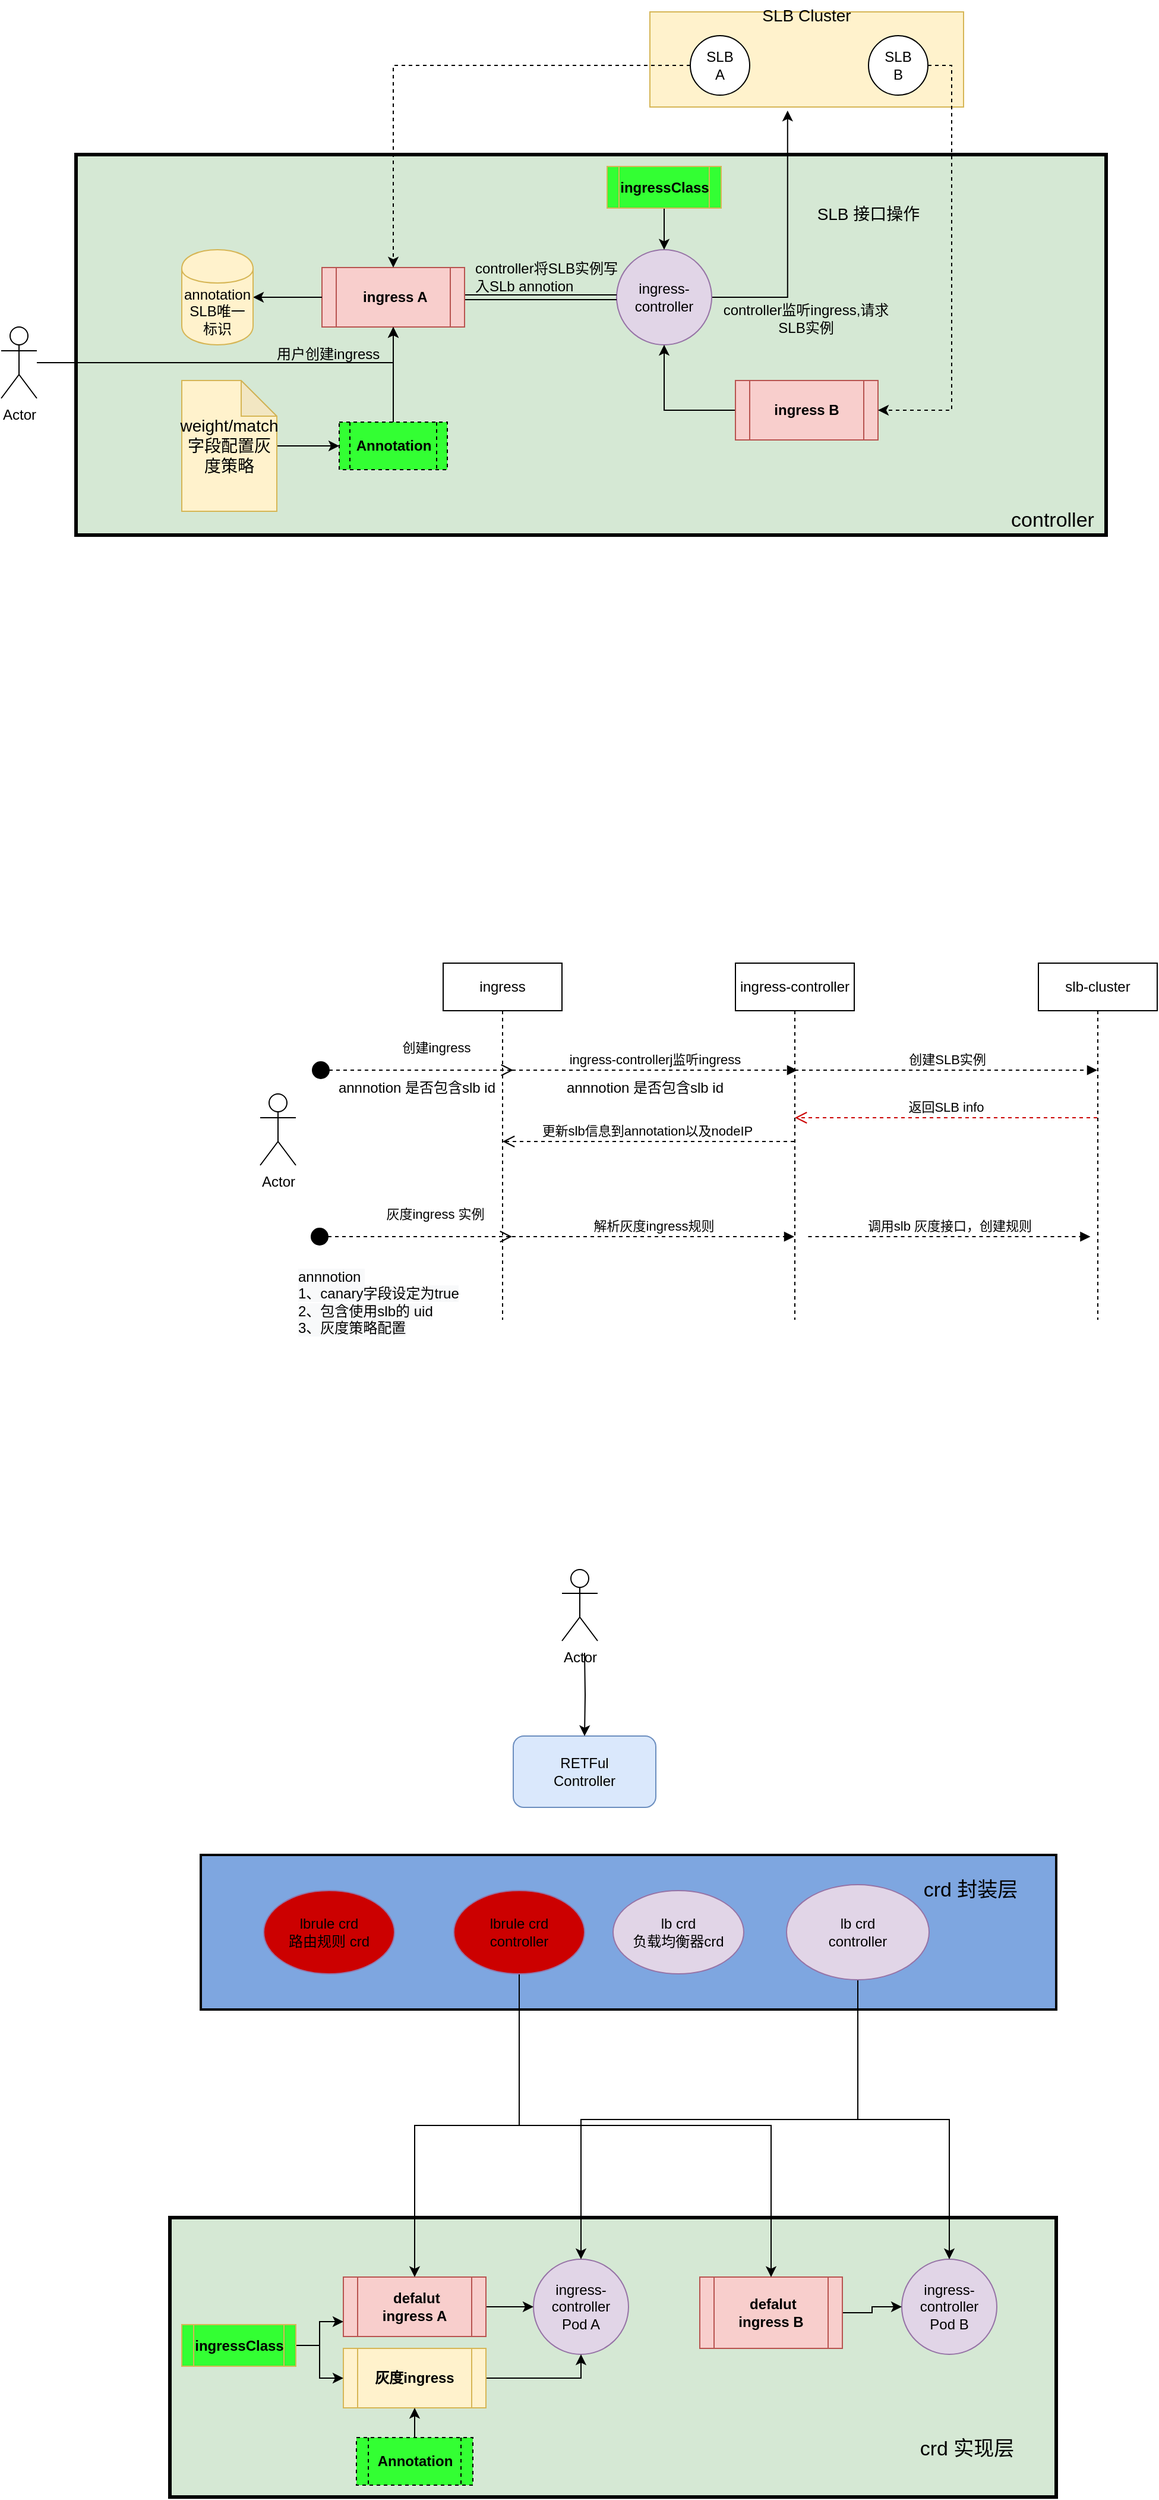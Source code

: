 <mxfile version="14.2.7" type="github">
  <diagram id="-a6WbMNMecBKhR_LUQmN" name="Page-1">
    <mxGraphModel dx="2249" dy="762" grid="1" gridSize="10" guides="1" tooltips="1" connect="1" arrows="1" fold="1" page="1" pageScale="1" pageWidth="827" pageHeight="1169" math="0" shadow="0">
      <root>
        <mxCell id="0" />
        <mxCell id="1" parent="0" />
        <mxCell id="vOmSmcSsYQoTvt3sn1gA-2" value="" style="rounded=0;whiteSpace=wrap;html=1;fillColor=#D5E8D4;strokeWidth=3;" parent="1" vertex="1">
          <mxGeometry x="-37" y="450" width="867" height="320" as="geometry" />
        </mxCell>
        <mxCell id="-X7AAwdDszs8J3Nbo_TD-4" style="edgeStyle=orthogonalEdgeStyle;rounded=0;orthogonalLoop=1;jettySize=auto;html=1;exitX=1;exitY=0.5;exitDx=0;exitDy=0;entryX=0.439;entryY=1.038;entryDx=0;entryDy=0;entryPerimeter=0;" parent="1" source="hpvgZ9Z2Bp3K3JRqvIrx-3" target="-X7AAwdDszs8J3Nbo_TD-3" edge="1">
          <mxGeometry relative="1" as="geometry" />
        </mxCell>
        <mxCell id="hpvgZ9Z2Bp3K3JRqvIrx-3" value="ingress-controller" style="ellipse;whiteSpace=wrap;html=1;aspect=fixed;fillColor=#e1d5e7;strokeColor=#9673a6;" parent="1" vertex="1">
          <mxGeometry x="418" y="530" width="80" height="80" as="geometry" />
        </mxCell>
        <mxCell id="hpvgZ9Z2Bp3K3JRqvIrx-8" style="edgeStyle=orthogonalEdgeStyle;rounded=0;orthogonalLoop=1;jettySize=auto;html=1;shape=link;" parent="1" source="hpvgZ9Z2Bp3K3JRqvIrx-5" target="hpvgZ9Z2Bp3K3JRqvIrx-3" edge="1">
          <mxGeometry relative="1" as="geometry" />
        </mxCell>
        <mxCell id="hpvgZ9Z2Bp3K3JRqvIrx-5" value="&lt;b&gt;&amp;nbsp;ingress A&lt;/b&gt;" style="shape=process;whiteSpace=wrap;html=1;backgroundOutline=1;fillColor=#f8cecc;strokeColor=#b85450;" parent="1" vertex="1">
          <mxGeometry x="170" y="545" width="120" height="50" as="geometry" />
        </mxCell>
        <mxCell id="fVGdnSSe7ji3oed5YOI--9" style="edgeStyle=orthogonalEdgeStyle;rounded=0;orthogonalLoop=1;jettySize=auto;html=1;entryX=0.5;entryY=1;entryDx=0;entryDy=0;" edge="1" parent="1" source="hpvgZ9Z2Bp3K3JRqvIrx-11" target="hpvgZ9Z2Bp3K3JRqvIrx-5">
          <mxGeometry relative="1" as="geometry" />
        </mxCell>
        <mxCell id="hpvgZ9Z2Bp3K3JRqvIrx-11" value="Actor" style="shape=umlActor;verticalLabelPosition=bottom;verticalAlign=top;html=1;outlineConnect=0;" parent="1" vertex="1">
          <mxGeometry x="-100" y="595" width="30" height="60" as="geometry" />
        </mxCell>
        <mxCell id="fVGdnSSe7ji3oed5YOI--2" style="edgeStyle=orthogonalEdgeStyle;rounded=0;orthogonalLoop=1;jettySize=auto;html=1;" edge="1" parent="1" source="hpvgZ9Z2Bp3K3JRqvIrx-15" target="hpvgZ9Z2Bp3K3JRqvIrx-3">
          <mxGeometry relative="1" as="geometry" />
        </mxCell>
        <mxCell id="hpvgZ9Z2Bp3K3JRqvIrx-15" value="&lt;b&gt;ingress B&lt;/b&gt;" style="shape=process;whiteSpace=wrap;html=1;backgroundOutline=1;fillColor=#f8cecc;strokeColor=#b85450;" parent="1" vertex="1">
          <mxGeometry x="518" y="640" width="120" height="50" as="geometry" />
        </mxCell>
        <mxCell id="vOmSmcSsYQoTvt3sn1gA-5" value="&lt;span style=&quot;font-size: 17px&quot;&gt;controller&lt;/span&gt;" style="text;html=1;strokeColor=none;fillColor=none;align=center;verticalAlign=middle;whiteSpace=wrap;rounded=0;" parent="1" vertex="1">
          <mxGeometry x="720" y="745" width="130" height="25" as="geometry" />
        </mxCell>
        <mxCell id="fjbLA8fiJLUt6OWSz7z5-8" style="edgeStyle=orthogonalEdgeStyle;rounded=0;orthogonalLoop=1;jettySize=auto;html=1;entryX=0.5;entryY=1;entryDx=0;entryDy=0;" parent="1" source="fjbLA8fiJLUt6OWSz7z5-1" target="hpvgZ9Z2Bp3K3JRqvIrx-5" edge="1">
          <mxGeometry relative="1" as="geometry">
            <mxPoint x="188" y="660" as="targetPoint" />
          </mxGeometry>
        </mxCell>
        <mxCell id="fjbLA8fiJLUt6OWSz7z5-1" value="&lt;b&gt;Annotation&lt;/b&gt;" style="shape=process;whiteSpace=wrap;html=1;backgroundOutline=1;fillColor=#33FF33;dashed=1;" parent="1" vertex="1">
          <mxGeometry x="184.5" y="675" width="91" height="40" as="geometry" />
        </mxCell>
        <mxCell id="3VX2ZSSgDS8gGPlXFFOe-15" value="" style="rounded=0;whiteSpace=wrap;html=1;fillColor=#D5E8D4;strokeWidth=3;" parent="1" vertex="1">
          <mxGeometry x="42" y="2185" width="746" height="235" as="geometry" />
        </mxCell>
        <mxCell id="3VX2ZSSgDS8gGPlXFFOe-16" value="" style="rounded=0;whiteSpace=wrap;html=1;fillColor=#7EA6E0;strokeWidth=2;" parent="1" vertex="1">
          <mxGeometry x="68" y="1880" width="720" height="130" as="geometry" />
        </mxCell>
        <mxCell id="3VX2ZSSgDS8gGPlXFFOe-17" value="RETFul&lt;br&gt;Controller" style="rounded=1;whiteSpace=wrap;html=1;fillColor=#dae8fc;strokeColor=#6c8ebf;" parent="1" vertex="1">
          <mxGeometry x="331" y="1780" width="120" height="60" as="geometry" />
        </mxCell>
        <mxCell id="3VX2ZSSgDS8gGPlXFFOe-18" value="ingress-controller&lt;br&gt;Pod A" style="ellipse;whiteSpace=wrap;html=1;aspect=fixed;fillColor=#e1d5e7;strokeColor=#9673a6;" parent="1" vertex="1">
          <mxGeometry x="348" y="2220" width="80" height="80" as="geometry" />
        </mxCell>
        <mxCell id="3VX2ZSSgDS8gGPlXFFOe-19" style="edgeStyle=orthogonalEdgeStyle;rounded=0;orthogonalLoop=1;jettySize=auto;html=1;" parent="1" source="3VX2ZSSgDS8gGPlXFFOe-20" target="3VX2ZSSgDS8gGPlXFFOe-18" edge="1">
          <mxGeometry relative="1" as="geometry" />
        </mxCell>
        <mxCell id="3VX2ZSSgDS8gGPlXFFOe-20" value="&lt;b&gt;&amp;nbsp;defalut&lt;br&gt;ingress A&lt;/b&gt;" style="shape=process;whiteSpace=wrap;html=1;backgroundOutline=1;fillColor=#f8cecc;strokeColor=#b85450;" parent="1" vertex="1">
          <mxGeometry x="188" y="2235" width="120" height="50" as="geometry" />
        </mxCell>
        <mxCell id="3VX2ZSSgDS8gGPlXFFOe-21" style="edgeStyle=orthogonalEdgeStyle;rounded=0;orthogonalLoop=1;jettySize=auto;html=1;entryX=0.5;entryY=1;entryDx=0;entryDy=0;" parent="1" source="3VX2ZSSgDS8gGPlXFFOe-22" target="3VX2ZSSgDS8gGPlXFFOe-18" edge="1">
          <mxGeometry relative="1" as="geometry" />
        </mxCell>
        <mxCell id="3VX2ZSSgDS8gGPlXFFOe-22" value="&lt;b&gt;灰度ingress&lt;/b&gt;" style="shape=process;whiteSpace=wrap;html=1;backgroundOutline=1;fillColor=#fff2cc;strokeColor=#d6b656;" parent="1" vertex="1">
          <mxGeometry x="188" y="2295" width="120" height="50" as="geometry" />
        </mxCell>
        <mxCell id="3VX2ZSSgDS8gGPlXFFOe-23" value="lb crd&lt;br&gt;负载均衡器crd" style="ellipse;whiteSpace=wrap;html=1;fillColor=#e1d5e7;strokeColor=#9673a6;" parent="1" vertex="1">
          <mxGeometry x="415" y="1910" width="110" height="70" as="geometry" />
        </mxCell>
        <mxCell id="3VX2ZSSgDS8gGPlXFFOe-24" style="edgeStyle=orthogonalEdgeStyle;rounded=0;orthogonalLoop=1;jettySize=auto;html=1;" parent="1" target="3VX2ZSSgDS8gGPlXFFOe-17" edge="1">
          <mxGeometry relative="1" as="geometry">
            <mxPoint x="391" y="1710" as="sourcePoint" />
          </mxGeometry>
        </mxCell>
        <mxCell id="3VX2ZSSgDS8gGPlXFFOe-25" value="Actor" style="shape=umlActor;verticalLabelPosition=bottom;verticalAlign=top;html=1;outlineConnect=0;" parent="1" vertex="1">
          <mxGeometry x="372" y="1640" width="30" height="60" as="geometry" />
        </mxCell>
        <mxCell id="3VX2ZSSgDS8gGPlXFFOe-26" value="ingress-controller&lt;br&gt;Pod B" style="ellipse;whiteSpace=wrap;html=1;aspect=fixed;fillColor=#e1d5e7;strokeColor=#9673a6;" parent="1" vertex="1">
          <mxGeometry x="658" y="2220" width="80" height="80" as="geometry" />
        </mxCell>
        <mxCell id="3VX2ZSSgDS8gGPlXFFOe-27" style="edgeStyle=orthogonalEdgeStyle;rounded=0;orthogonalLoop=1;jettySize=auto;html=1;" parent="1" source="3VX2ZSSgDS8gGPlXFFOe-28" target="3VX2ZSSgDS8gGPlXFFOe-26" edge="1">
          <mxGeometry relative="1" as="geometry" />
        </mxCell>
        <mxCell id="3VX2ZSSgDS8gGPlXFFOe-28" value="&lt;b&gt;&amp;nbsp;defalut&lt;br&gt;ingress B&lt;/b&gt;" style="shape=process;whiteSpace=wrap;html=1;backgroundOutline=1;fillColor=#f8cecc;strokeColor=#b85450;" parent="1" vertex="1">
          <mxGeometry x="488" y="2235" width="120" height="60" as="geometry" />
        </mxCell>
        <mxCell id="3VX2ZSSgDS8gGPlXFFOe-29" value="&lt;font style=&quot;font-size: 17px&quot;&gt;crd 封装层&lt;/font&gt;" style="text;html=1;strokeColor=none;fillColor=none;align=center;verticalAlign=middle;whiteSpace=wrap;rounded=0;" parent="1" vertex="1">
          <mxGeometry x="661" y="1900" width="110" height="20" as="geometry" />
        </mxCell>
        <mxCell id="3VX2ZSSgDS8gGPlXFFOe-30" value="&lt;font style=&quot;font-size: 17px&quot;&gt;crd 实现层&lt;/font&gt;" style="text;html=1;strokeColor=none;fillColor=none;align=center;verticalAlign=middle;whiteSpace=wrap;rounded=0;" parent="1" vertex="1">
          <mxGeometry x="653" y="2370" width="120" height="20" as="geometry" />
        </mxCell>
        <mxCell id="3VX2ZSSgDS8gGPlXFFOe-31" style="edgeStyle=orthogonalEdgeStyle;rounded=0;orthogonalLoop=1;jettySize=auto;html=1;exitX=1;exitY=0.5;exitDx=0;exitDy=0;entryX=0;entryY=0.75;entryDx=0;entryDy=0;" parent="1" source="3VX2ZSSgDS8gGPlXFFOe-33" target="3VX2ZSSgDS8gGPlXFFOe-20" edge="1">
          <mxGeometry relative="1" as="geometry" />
        </mxCell>
        <mxCell id="3VX2ZSSgDS8gGPlXFFOe-32" style="edgeStyle=orthogonalEdgeStyle;rounded=0;orthogonalLoop=1;jettySize=auto;html=1;" parent="1" source="3VX2ZSSgDS8gGPlXFFOe-33" target="3VX2ZSSgDS8gGPlXFFOe-22" edge="1">
          <mxGeometry relative="1" as="geometry" />
        </mxCell>
        <mxCell id="3VX2ZSSgDS8gGPlXFFOe-33" value="&lt;b&gt;ingressClass&lt;/b&gt;" style="shape=process;whiteSpace=wrap;html=1;backgroundOutline=1;strokeColor=#d6b656;fillColor=#33FF33;" parent="1" vertex="1">
          <mxGeometry x="52" y="2275" width="96" height="35" as="geometry" />
        </mxCell>
        <mxCell id="3VX2ZSSgDS8gGPlXFFOe-34" style="edgeStyle=orthogonalEdgeStyle;rounded=0;orthogonalLoop=1;jettySize=auto;html=1;entryX=0.5;entryY=1;entryDx=0;entryDy=0;" parent="1" source="3VX2ZSSgDS8gGPlXFFOe-35" target="3VX2ZSSgDS8gGPlXFFOe-22" edge="1">
          <mxGeometry relative="1" as="geometry" />
        </mxCell>
        <mxCell id="3VX2ZSSgDS8gGPlXFFOe-35" value="&lt;b&gt;Annotation&lt;/b&gt;" style="shape=process;whiteSpace=wrap;html=1;backgroundOutline=1;fillColor=#33FF33;dashed=1;" parent="1" vertex="1">
          <mxGeometry x="199" y="2370" width="98" height="40" as="geometry" />
        </mxCell>
        <mxCell id="3VX2ZSSgDS8gGPlXFFOe-36" style="edgeStyle=orthogonalEdgeStyle;rounded=0;orthogonalLoop=1;jettySize=auto;html=1;exitX=0.5;exitY=1;exitDx=0;exitDy=0;" parent="1" source="3VX2ZSSgDS8gGPlXFFOe-38" target="3VX2ZSSgDS8gGPlXFFOe-26" edge="1">
          <mxGeometry relative="1" as="geometry" />
        </mxCell>
        <mxCell id="3VX2ZSSgDS8gGPlXFFOe-37" style="edgeStyle=orthogonalEdgeStyle;rounded=0;orthogonalLoop=1;jettySize=auto;html=1;exitX=0.5;exitY=1;exitDx=0;exitDy=0;" parent="1" source="3VX2ZSSgDS8gGPlXFFOe-38" target="3VX2ZSSgDS8gGPlXFFOe-18" edge="1">
          <mxGeometry relative="1" as="geometry" />
        </mxCell>
        <mxCell id="3VX2ZSSgDS8gGPlXFFOe-38" value="lb crd&lt;br&gt;controller" style="ellipse;whiteSpace=wrap;html=1;fillColor=#e1d5e7;strokeColor=#9673a6;" parent="1" vertex="1">
          <mxGeometry x="561" y="1905" width="120" height="80" as="geometry" />
        </mxCell>
        <mxCell id="3VX2ZSSgDS8gGPlXFFOe-39" style="edgeStyle=orthogonalEdgeStyle;rounded=0;orthogonalLoop=1;jettySize=auto;html=1;exitX=0.5;exitY=1;exitDx=0;exitDy=0;" parent="1" source="3VX2ZSSgDS8gGPlXFFOe-42" target="3VX2ZSSgDS8gGPlXFFOe-20" edge="1">
          <mxGeometry relative="1" as="geometry" />
        </mxCell>
        <mxCell id="3VX2ZSSgDS8gGPlXFFOe-40" style="edgeStyle=orthogonalEdgeStyle;rounded=0;orthogonalLoop=1;jettySize=auto;html=1;exitX=0.5;exitY=1;exitDx=0;exitDy=0;" parent="1" source="3VX2ZSSgDS8gGPlXFFOe-42" target="3VX2ZSSgDS8gGPlXFFOe-28" edge="1">
          <mxGeometry relative="1" as="geometry" />
        </mxCell>
        <mxCell id="3VX2ZSSgDS8gGPlXFFOe-41" value="lbrule crd&lt;br&gt;路由规则 crd" style="ellipse;whiteSpace=wrap;html=1;strokeColor=#9673a6;fillColor=#CC0000;" parent="1" vertex="1">
          <mxGeometry x="121" y="1910" width="110" height="70" as="geometry" />
        </mxCell>
        <mxCell id="3VX2ZSSgDS8gGPlXFFOe-42" value="lbrule crd&lt;br&gt;controller" style="ellipse;whiteSpace=wrap;html=1;strokeColor=#9673a6;fillColor=#CC0000;" parent="1" vertex="1">
          <mxGeometry x="281" y="1910" width="110" height="70" as="geometry" />
        </mxCell>
        <mxCell id="fVGdnSSe7ji3oed5YOI--3" style="edgeStyle=orthogonalEdgeStyle;rounded=0;orthogonalLoop=1;jettySize=auto;html=1;exitX=0.5;exitY=1;exitDx=0;exitDy=0;" edge="1" parent="1" source="-X7AAwdDszs8J3Nbo_TD-2" target="hpvgZ9Z2Bp3K3JRqvIrx-3">
          <mxGeometry relative="1" as="geometry" />
        </mxCell>
        <mxCell id="-X7AAwdDszs8J3Nbo_TD-2" value="&lt;b&gt;ingressClass&lt;/b&gt;" style="shape=process;whiteSpace=wrap;html=1;backgroundOutline=1;strokeColor=#d6b656;fillColor=#33FF33;" parent="1" vertex="1">
          <mxGeometry x="410" y="460" width="96" height="35" as="geometry" />
        </mxCell>
        <mxCell id="-X7AAwdDszs8J3Nbo_TD-3" value="" style="rounded=0;whiteSpace=wrap;html=1;fillColor=#fff2cc;strokeColor=#d6b656;" parent="1" vertex="1">
          <mxGeometry x="446" y="330" width="264" height="80" as="geometry" />
        </mxCell>
        <mxCell id="-X7AAwdDszs8J3Nbo_TD-5" value="&lt;font style=&quot;font-size: 14px&quot;&gt;SLB 接口操作&lt;/font&gt;" style="text;html=1;strokeColor=none;fillColor=none;align=center;verticalAlign=middle;whiteSpace=wrap;rounded=0;" parent="1" vertex="1">
          <mxGeometry x="570" y="490" width="120" height="20" as="geometry" />
        </mxCell>
        <mxCell id="-X7AAwdDszs8J3Nbo_TD-8" style="edgeStyle=orthogonalEdgeStyle;rounded=0;orthogonalLoop=1;jettySize=auto;html=1;entryX=0;entryY=0.5;entryDx=0;entryDy=0;" parent="1" source="-X7AAwdDszs8J3Nbo_TD-6" target="fjbLA8fiJLUt6OWSz7z5-1" edge="1">
          <mxGeometry relative="1" as="geometry" />
        </mxCell>
        <mxCell id="-X7AAwdDszs8J3Nbo_TD-6" value="&lt;span lang=&quot;EN-US&quot; style=&quot;font-size: 10.5pt&quot;&gt;weight/match&lt;br&gt;字段配置灰度策略&lt;br&gt;&lt;/span&gt;" style="shape=note;whiteSpace=wrap;html=1;backgroundOutline=1;darkOpacity=0.05;strokeColor=#d6b656;fillColor=#fff2cc;" parent="1" vertex="1">
          <mxGeometry x="52" y="640" width="80" height="110" as="geometry" />
        </mxCell>
        <mxCell id="-X7AAwdDszs8J3Nbo_TD-19" value="" style="edgeStyle=orthogonalEdgeStyle;rounded=0;orthogonalLoop=1;jettySize=auto;html=1;" parent="1" source="hpvgZ9Z2Bp3K3JRqvIrx-5" target="-X7AAwdDszs8J3Nbo_TD-18" edge="1">
          <mxGeometry relative="1" as="geometry">
            <mxPoint x="100" y="600" as="sourcePoint" />
          </mxGeometry>
        </mxCell>
        <mxCell id="-X7AAwdDszs8J3Nbo_TD-12" value="controller监听ingress,请求SLB实例" style="text;html=1;strokeColor=none;fillColor=none;align=center;verticalAlign=middle;whiteSpace=wrap;rounded=0;" parent="1" vertex="1">
          <mxGeometry x="498" y="580" width="159" height="15" as="geometry" />
        </mxCell>
        <mxCell id="-X7AAwdDszs8J3Nbo_TD-14" value="controller将SLB实例写入SLb annotion" style="text;html=1;strokeColor=none;fillColor=none;align=left;verticalAlign=middle;whiteSpace=wrap;rounded=0;" parent="1" vertex="1">
          <mxGeometry x="297" y="545" width="132" height="15" as="geometry" />
        </mxCell>
        <mxCell id="-X7AAwdDszs8J3Nbo_TD-18" value="annotation&lt;br&gt;SLB唯一标识" style="shape=cylinder;whiteSpace=wrap;html=1;boundedLbl=1;backgroundOutline=1;rounded=1;fillColor=#fff2cc;strokeColor=#d6b656;" parent="1" vertex="1">
          <mxGeometry x="52" y="530" width="60" height="80" as="geometry" />
        </mxCell>
        <mxCell id="fVGdnSSe7ji3oed5YOI--8" style="edgeStyle=orthogonalEdgeStyle;rounded=0;orthogonalLoop=1;jettySize=auto;html=1;exitX=0;exitY=0.5;exitDx=0;exitDy=0;entryX=0.5;entryY=0;entryDx=0;entryDy=0;dashed=1;" edge="1" parent="1" source="fNy8cyDAZZY_VoHiJf9O-1" target="hpvgZ9Z2Bp3K3JRqvIrx-5">
          <mxGeometry relative="1" as="geometry" />
        </mxCell>
        <mxCell id="fNy8cyDAZZY_VoHiJf9O-1" value="SLB&lt;br&gt;A" style="ellipse;whiteSpace=wrap;html=1;aspect=fixed;" parent="1" vertex="1">
          <mxGeometry x="480" y="350" width="50" height="50" as="geometry" />
        </mxCell>
        <mxCell id="fNy8cyDAZZY_VoHiJf9O-4" style="edgeStyle=orthogonalEdgeStyle;rounded=0;orthogonalLoop=1;jettySize=auto;html=1;exitX=1;exitY=0.5;exitDx=0;exitDy=0;entryX=1;entryY=0.5;entryDx=0;entryDy=0;dashed=1;" parent="1" source="fNy8cyDAZZY_VoHiJf9O-2" target="hpvgZ9Z2Bp3K3JRqvIrx-15" edge="1">
          <mxGeometry relative="1" as="geometry" />
        </mxCell>
        <mxCell id="fNy8cyDAZZY_VoHiJf9O-2" value="&lt;span&gt;SLB&lt;/span&gt;&lt;br&gt;B" style="ellipse;whiteSpace=wrap;html=1;aspect=fixed;" parent="1" vertex="1">
          <mxGeometry x="630" y="350" width="50" height="50" as="geometry" />
        </mxCell>
        <mxCell id="fNy8cyDAZZY_VoHiJf9O-5" value="&lt;font style=&quot;font-size: 14px&quot;&gt;SLB Cluster&lt;/font&gt;" style="text;html=1;strokeColor=none;fillColor=none;align=center;verticalAlign=middle;whiteSpace=wrap;rounded=0;" parent="1" vertex="1">
          <mxGeometry x="512.5" y="320" width="130" height="25" as="geometry" />
        </mxCell>
        <mxCell id="fNy8cyDAZZY_VoHiJf9O-9" value="用户创建ingress" style="text;html=1;strokeColor=none;fillColor=none;align=left;verticalAlign=middle;whiteSpace=wrap;rounded=0;" parent="1" vertex="1">
          <mxGeometry x="130" y="610" width="132" height="15" as="geometry" />
        </mxCell>
        <mxCell id="fNy8cyDAZZY_VoHiJf9O-14" value="ingress" style="shape=umlLifeline;perimeter=lifelinePerimeter;whiteSpace=wrap;html=1;container=1;collapsible=0;recursiveResize=0;outlineConnect=0;" parent="1" vertex="1">
          <mxGeometry x="272" y="1130" width="100" height="300" as="geometry" />
        </mxCell>
        <mxCell id="fNy8cyDAZZY_VoHiJf9O-23" value="创建ingress" style="html=1;verticalAlign=bottom;startArrow=circle;startFill=1;endArrow=open;startSize=6;endSize=8;dashed=1;" parent="fNy8cyDAZZY_VoHiJf9O-14" edge="1">
          <mxGeometry x="0.231" y="10" width="80" relative="1" as="geometry">
            <mxPoint x="-111" y="90" as="sourcePoint" />
            <mxPoint x="59" y="90" as="targetPoint" />
            <mxPoint as="offset" />
          </mxGeometry>
        </mxCell>
        <mxCell id="fNy8cyDAZZY_VoHiJf9O-40" value="解析灰度ingress规则" style="html=1;verticalAlign=bottom;endArrow=block;dashed=1;" parent="fNy8cyDAZZY_VoHiJf9O-14" target="fNy8cyDAZZY_VoHiJf9O-16" edge="1">
          <mxGeometry width="80" relative="1" as="geometry">
            <mxPoint x="58" y="230" as="sourcePoint" />
            <mxPoint x="138" y="230" as="targetPoint" />
          </mxGeometry>
        </mxCell>
        <mxCell id="fNy8cyDAZZY_VoHiJf9O-36" value="灰度ingress 实例" style="html=1;verticalAlign=bottom;startArrow=circle;startFill=1;endArrow=open;startSize=6;endSize=8;dashed=1;" parent="fNy8cyDAZZY_VoHiJf9O-14" edge="1">
          <mxGeometry x="0.231" y="10" width="80" relative="1" as="geometry">
            <mxPoint x="-112" y="230" as="sourcePoint" />
            <mxPoint x="58" y="230" as="targetPoint" />
            <mxPoint as="offset" />
          </mxGeometry>
        </mxCell>
        <mxCell id="fNy8cyDAZZY_VoHiJf9O-15" value="Actor" style="shape=umlActor;verticalLabelPosition=bottom;verticalAlign=top;html=1;" parent="1" vertex="1">
          <mxGeometry x="118" y="1240" width="30" height="60" as="geometry" />
        </mxCell>
        <mxCell id="fNy8cyDAZZY_VoHiJf9O-16" value="ingress-controller" style="shape=umlLifeline;perimeter=lifelinePerimeter;whiteSpace=wrap;html=1;container=1;collapsible=0;recursiveResize=0;outlineConnect=0;" parent="1" vertex="1">
          <mxGeometry x="518" y="1130" width="100" height="300" as="geometry" />
        </mxCell>
        <mxCell id="fNy8cyDAZZY_VoHiJf9O-17" value="slb-cluster" style="shape=umlLifeline;perimeter=lifelinePerimeter;whiteSpace=wrap;html=1;container=1;collapsible=0;recursiveResize=0;outlineConnect=0;" parent="1" vertex="1">
          <mxGeometry x="773" y="1130" width="100" height="300" as="geometry" />
        </mxCell>
        <mxCell id="fNy8cyDAZZY_VoHiJf9O-25" value="annnotion 是否包含slb id" style="text;html=1;strokeColor=none;fillColor=none;align=center;verticalAlign=middle;whiteSpace=wrap;rounded=0;" parent="1" vertex="1">
          <mxGeometry x="180" y="1220" width="140" height="30" as="geometry" />
        </mxCell>
        <mxCell id="fNy8cyDAZZY_VoHiJf9O-28" value="创建SLB实例" style="html=1;verticalAlign=bottom;endArrow=block;dashed=1;" parent="1" source="fNy8cyDAZZY_VoHiJf9O-16" target="fNy8cyDAZZY_VoHiJf9O-17" edge="1">
          <mxGeometry width="80" relative="1" as="geometry">
            <mxPoint x="650" y="1230" as="sourcePoint" />
            <mxPoint x="730" y="1230" as="targetPoint" />
            <Array as="points">
              <mxPoint x="720" y="1220" />
            </Array>
          </mxGeometry>
        </mxCell>
        <mxCell id="fNy8cyDAZZY_VoHiJf9O-29" value="ingress-controllerj监听ingress" style="html=1;verticalAlign=bottom;endArrow=block;dashed=1;" parent="1" edge="1">
          <mxGeometry width="80" relative="1" as="geometry">
            <mxPoint x="330" y="1220" as="sourcePoint" />
            <mxPoint x="570" y="1220" as="targetPoint" />
            <Array as="points">
              <mxPoint x="482.5" y="1220" />
            </Array>
          </mxGeometry>
        </mxCell>
        <mxCell id="fNy8cyDAZZY_VoHiJf9O-30" value="annnotion 是否包含slb id" style="text;html=1;strokeColor=none;fillColor=none;align=center;verticalAlign=middle;whiteSpace=wrap;rounded=0;" parent="1" vertex="1">
          <mxGeometry x="372" y="1220" width="140" height="30" as="geometry" />
        </mxCell>
        <mxCell id="fNy8cyDAZZY_VoHiJf9O-31" value="返回SLB info" style="html=1;verticalAlign=bottom;endArrow=open;dashed=1;endSize=8;strokeColor=#CC0000;" parent="1" source="fNy8cyDAZZY_VoHiJf9O-17" target="fNy8cyDAZZY_VoHiJf9O-16" edge="1">
          <mxGeometry relative="1" as="geometry">
            <mxPoint x="800" y="1240" as="sourcePoint" />
            <mxPoint x="750" y="1240" as="targetPoint" />
            <Array as="points">
              <mxPoint x="700" y="1260" />
            </Array>
          </mxGeometry>
        </mxCell>
        <mxCell id="fNy8cyDAZZY_VoHiJf9O-32" value="更新slb信息到annotation以及nodeIP&amp;nbsp;" style="html=1;verticalAlign=bottom;endArrow=open;dashed=1;endSize=8;" parent="1" source="fNy8cyDAZZY_VoHiJf9O-16" target="fNy8cyDAZZY_VoHiJf9O-14" edge="1">
          <mxGeometry relative="1" as="geometry">
            <mxPoint x="832.5" y="1270" as="sourcePoint" />
            <mxPoint x="577.5" y="1270" as="targetPoint" />
            <Array as="points" />
          </mxGeometry>
        </mxCell>
        <mxCell id="fNy8cyDAZZY_VoHiJf9O-37" value="&lt;span style=&quot;color: rgb(0 , 0 , 0) ; font-family: &amp;#34;helvetica&amp;#34; ; font-size: 12px ; font-style: normal ; font-weight: 400 ; letter-spacing: normal ; text-align: center ; text-indent: 0px ; text-transform: none ; word-spacing: 0px ; background-color: rgb(248 , 249 , 250) ; display: inline ; float: none&quot;&gt;annnotion&amp;nbsp;&lt;br&gt;1、canary字段设定为true&lt;br&gt;2、包含使用slb的 uid&lt;br&gt;3、灰度策略配置&lt;br&gt;&lt;/span&gt;" style="text;whiteSpace=wrap;html=1;" parent="1" vertex="1">
          <mxGeometry x="148" y="1380" width="172" height="50" as="geometry" />
        </mxCell>
        <mxCell id="fNy8cyDAZZY_VoHiJf9O-41" value="调用slb 灰度接口，创建规则" style="html=1;verticalAlign=bottom;endArrow=block;dashed=1;" parent="1" edge="1">
          <mxGeometry width="80" relative="1" as="geometry">
            <mxPoint x="579.25" y="1360" as="sourcePoint" />
            <mxPoint x="816.75" y="1360" as="targetPoint" />
          </mxGeometry>
        </mxCell>
      </root>
    </mxGraphModel>
  </diagram>
</mxfile>
